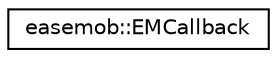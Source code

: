 digraph "Graphical Class Hierarchy"
{
  edge [fontname="Helvetica",fontsize="10",labelfontname="Helvetica",labelfontsize="10"];
  node [fontname="Helvetica",fontsize="10",shape=record];
  rankdir="LR";
  Node1 [label="easemob::EMCallback",height=0.2,width=0.4,color="black", fillcolor="white", style="filled",URL="$classeasemob_1_1EMCallback.html"];
}
